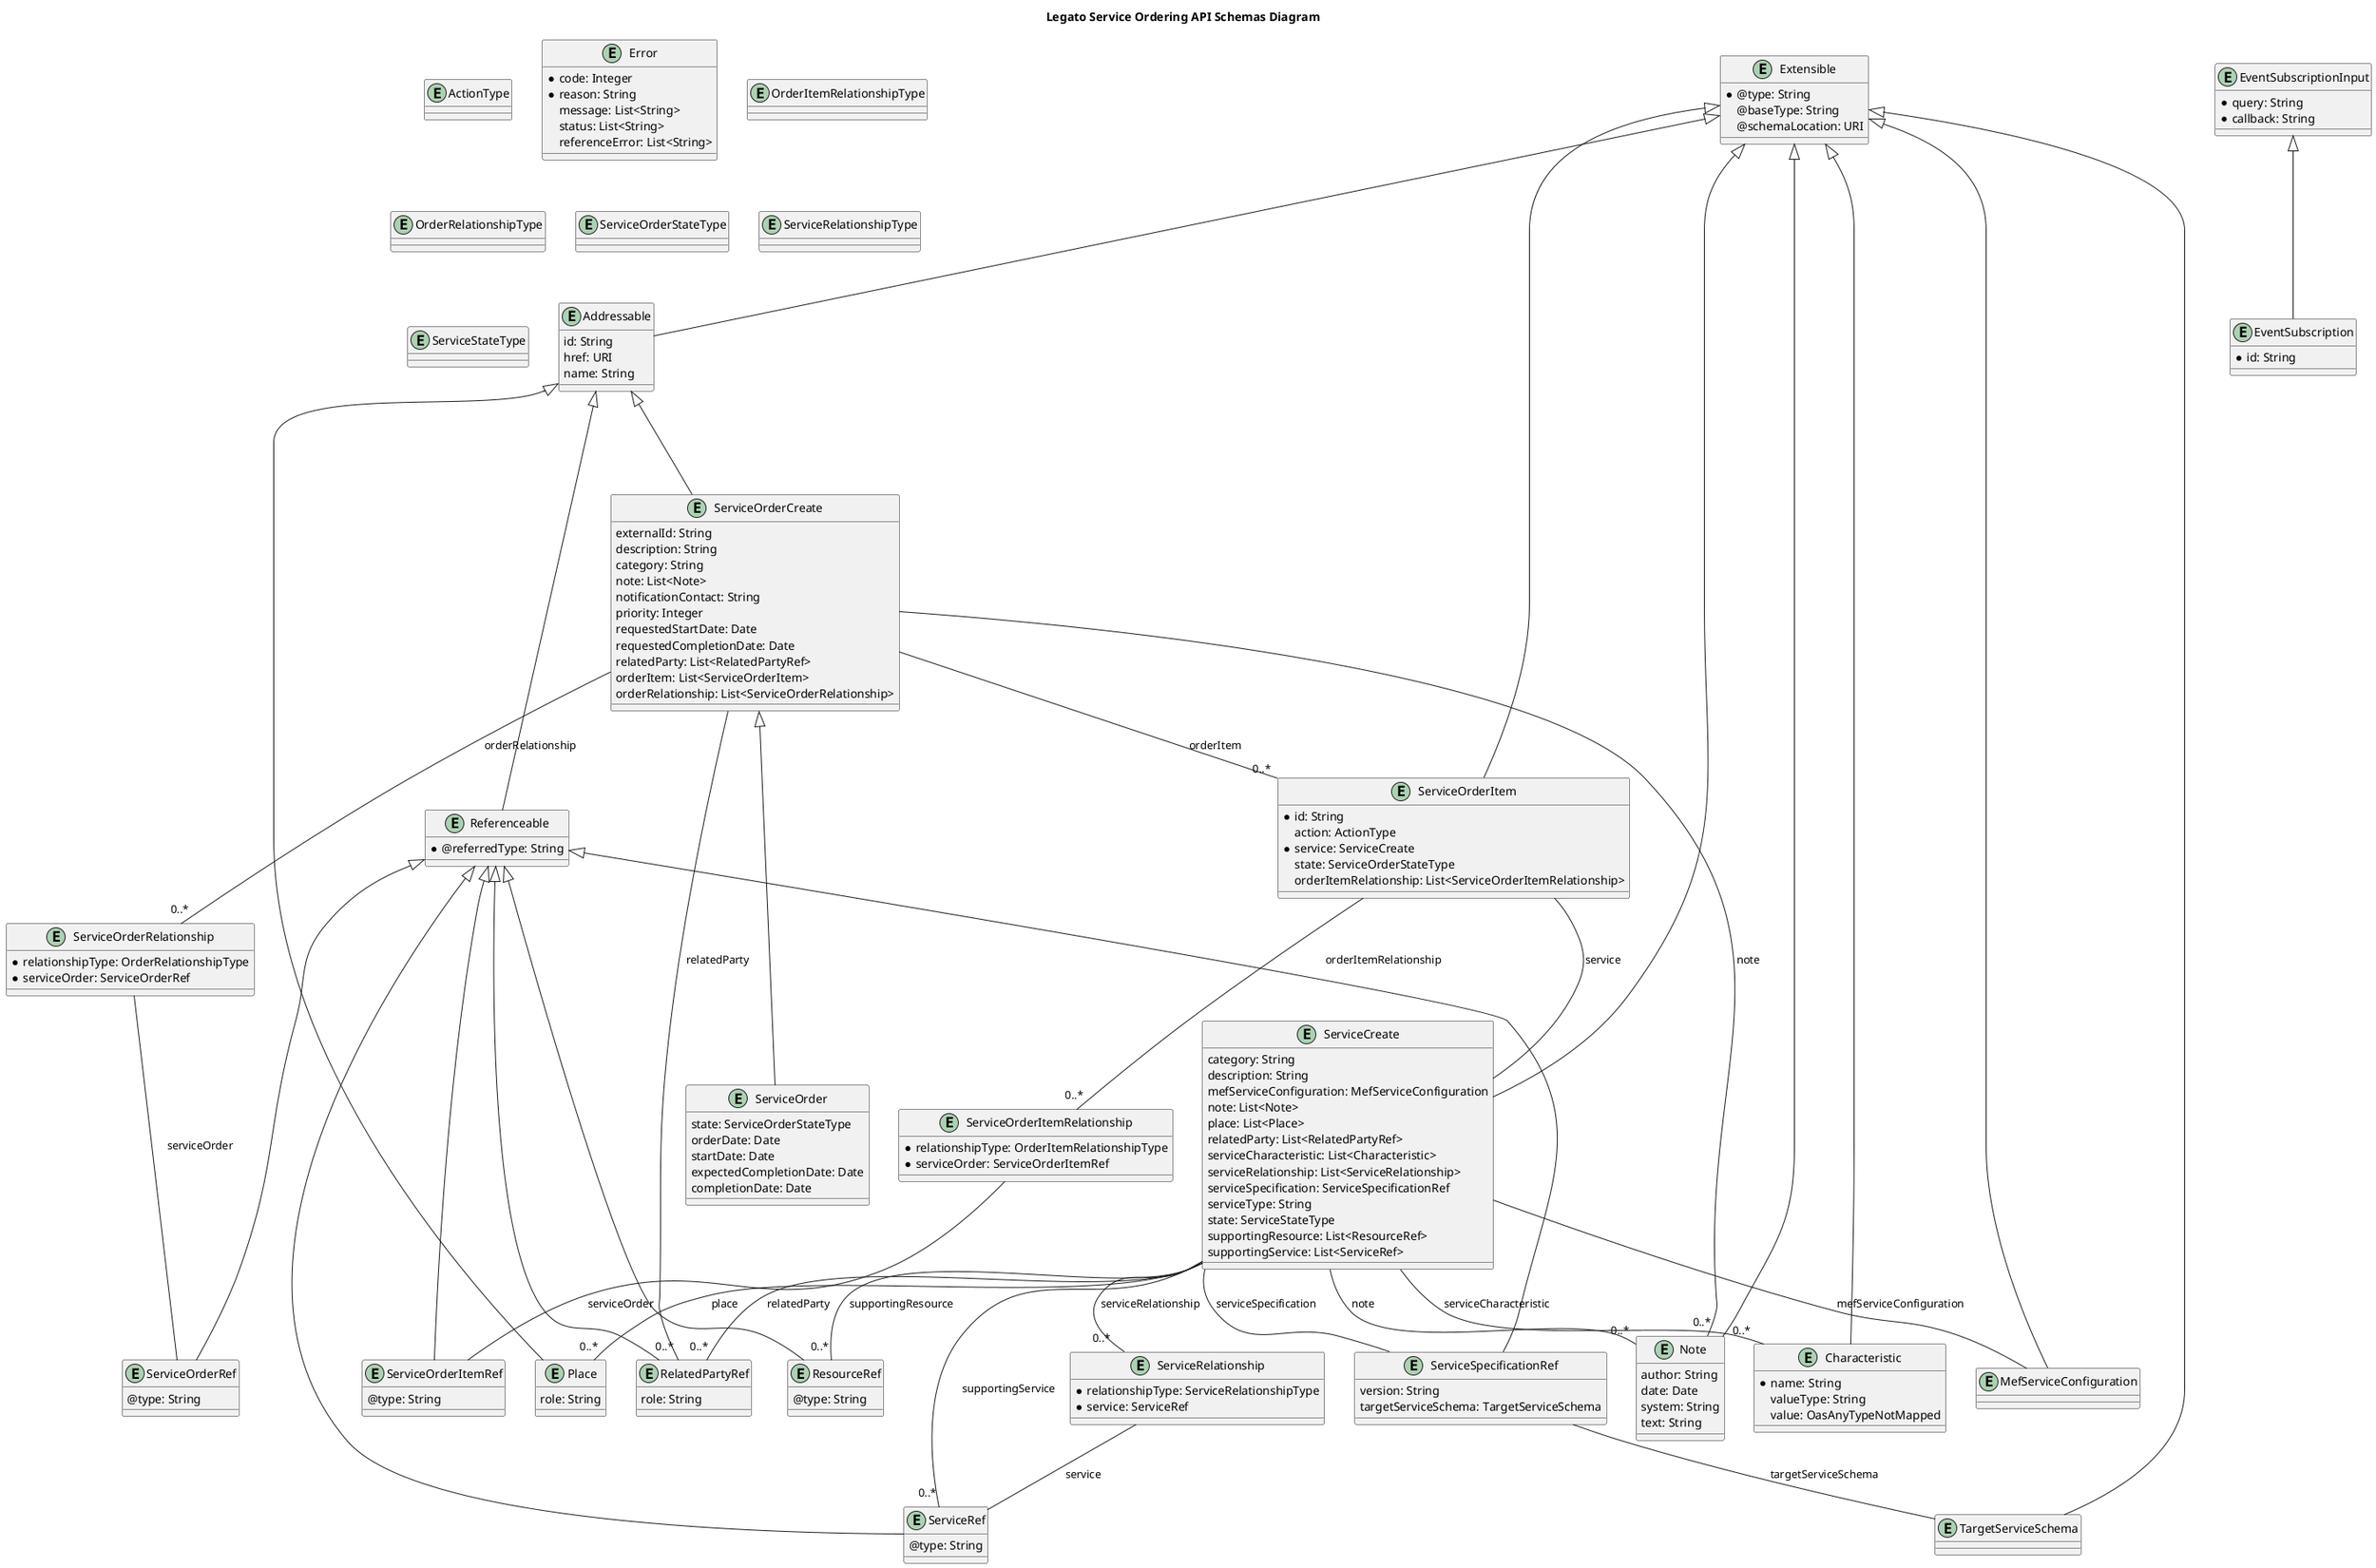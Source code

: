 @startuml

title Legato Service Ordering API Schemas Diagram

entity ActionType { 
}

entity Addressable { 
    id: String
    href: URI
    name: String
}

entity Characteristic { 
    * name: String
    valueType: String
    value: OasAnyTypeNotMapped
}

entity Error { 
    * code: Integer
    * reason: String
    message: List<String>
    status: List<String>
    referenceError: List<String>
}

entity EventSubscription { 
    * id: String
}

entity EventSubscriptionInput { 
    * query: String
    * callback: String
}

entity Extensible { 
    * @type: String
    @baseType: String
    @schemaLocation: URI
}

entity MefServiceConfiguration { 
}

entity Note { 
    author: String
    date: Date
    system: String
    text: String
}

entity OrderItemRelationshipType { 
}

entity OrderRelationshipType { 
}

entity Place { 
    role: String
}

entity Referenceable { 
    * @referredType: String
}

entity RelatedPartyRef { 
    role: String
}

entity ResourceRef { 
    @type: String
}

entity ServiceCreate { 
    category: String
    description: String
    mefServiceConfiguration: MefServiceConfiguration
    note: List<Note>
    place: List<Place>
    relatedParty: List<RelatedPartyRef>
    serviceCharacteristic: List<Characteristic>
    serviceRelationship: List<ServiceRelationship>
    serviceSpecification: ServiceSpecificationRef
    serviceType: String
    state: ServiceStateType
    supportingResource: List<ResourceRef>
    supportingService: List<ServiceRef>
}

entity ServiceOrder { 
    state: ServiceOrderStateType
    orderDate: Date
    startDate: Date
    expectedCompletionDate: Date
    completionDate: Date
}

entity ServiceOrderCreate { 
    externalId: String
    description: String
    category: String
    note: List<Note>
    notificationContact: String
    priority: Integer
    requestedStartDate: Date
    requestedCompletionDate: Date
    relatedParty: List<RelatedPartyRef>
    orderItem: List<ServiceOrderItem>
    orderRelationship: List<ServiceOrderRelationship>
}

entity ServiceOrderItem { 
    * id: String
    action: ActionType
    * service: ServiceCreate
    state: ServiceOrderStateType
    orderItemRelationship: List<ServiceOrderItemRelationship>
}

entity ServiceOrderItemRef { 
    @type: String
}

entity ServiceOrderItemRelationship { 
    * relationshipType: OrderItemRelationshipType
    * serviceOrder: ServiceOrderItemRef
}

entity ServiceOrderRef { 
    @type: String
}

entity ServiceOrderRelationship { 
    * relationshipType: OrderRelationshipType
    * serviceOrder: ServiceOrderRef
}

entity ServiceOrderStateType { 
}

entity ServiceRef { 
    @type: String
}

entity ServiceRelationship { 
    * relationshipType: ServiceRelationshipType
    * service: ServiceRef
}

entity ServiceRelationshipType { 
}

entity ServiceSpecificationRef { 
    version: String
    targetServiceSchema: TargetServiceSchema
}

entity ServiceStateType { 
}

entity TargetServiceSchema { 
}

Extensible <|--- Addressable
Extensible <|--- Characteristic
EventSubscriptionInput <|--- EventSubscription
Extensible <|--- MefServiceConfiguration
Extensible <|--- Note
Addressable <|--- Place
Addressable <|--- Referenceable
Referenceable <|--- RelatedPartyRef
Referenceable <|--- ResourceRef
Extensible <|--- ServiceCreate
ServiceOrderCreate <|--- ServiceOrder
Addressable <|--- ServiceOrderCreate
Extensible <|--- ServiceOrderItem
Referenceable <|--- ServiceOrderItemRef
Referenceable <|--- ServiceOrderRef
Referenceable <|--- ServiceRef
Referenceable <|--- ServiceSpecificationRef
Extensible <|--- TargetServiceSchema

ServiceOrderRelationship -- ServiceOrderRef : serviceOrder
ServiceSpecificationRef -- TargetServiceSchema : targetServiceSchema
ServiceOrderItem -- ServiceCreate : service
ServiceOrderItem -- "0..*" ServiceOrderItemRelationship : orderItemRelationship
ServiceOrderCreate -- "0..*" Note : note
ServiceOrderCreate -- "0..*" RelatedPartyRef : relatedParty
ServiceOrderCreate -- "0..*" ServiceOrderItem : orderItem
ServiceOrderCreate -- "0..*" ServiceOrderRelationship : orderRelationship
ServiceOrderItemRelationship -- ServiceOrderItemRef : serviceOrder
ServiceCreate -- MefServiceConfiguration : mefServiceConfiguration
ServiceCreate -- "0..*" Note : note
ServiceCreate -- "0..*" Place : place
ServiceCreate -- "0..*" RelatedPartyRef : relatedParty
ServiceCreate -- "0..*" Characteristic : serviceCharacteristic
ServiceCreate -- "0..*" ServiceRelationship : serviceRelationship
ServiceCreate -- ServiceSpecificationRef : serviceSpecification
ServiceCreate -- "0..*" ResourceRef : supportingResource
ServiceCreate -- "0..*" ServiceRef : supportingService
ServiceRelationship -- ServiceRef : service

@enduml